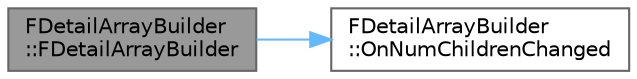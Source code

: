 digraph "FDetailArrayBuilder::FDetailArrayBuilder"
{
 // INTERACTIVE_SVG=YES
 // LATEX_PDF_SIZE
  bgcolor="transparent";
  edge [fontname=Helvetica,fontsize=10,labelfontname=Helvetica,labelfontsize=10];
  node [fontname=Helvetica,fontsize=10,shape=box,height=0.2,width=0.4];
  rankdir="LR";
  Node1 [id="Node000001",label="FDetailArrayBuilder\l::FDetailArrayBuilder",height=0.2,width=0.4,color="gray40", fillcolor="grey60", style="filled", fontcolor="black",tooltip=" "];
  Node1 -> Node2 [id="edge1_Node000001_Node000002",color="steelblue1",style="solid",tooltip=" "];
  Node2 [id="Node000002",label="FDetailArrayBuilder\l::OnNumChildrenChanged",height=0.2,width=0.4,color="grey40", fillcolor="white", style="filled",URL="$dd/def/classFDetailArrayBuilder.html#a1d6e25c3f838f4fb87db7fd9212371bc",tooltip=" "];
}

